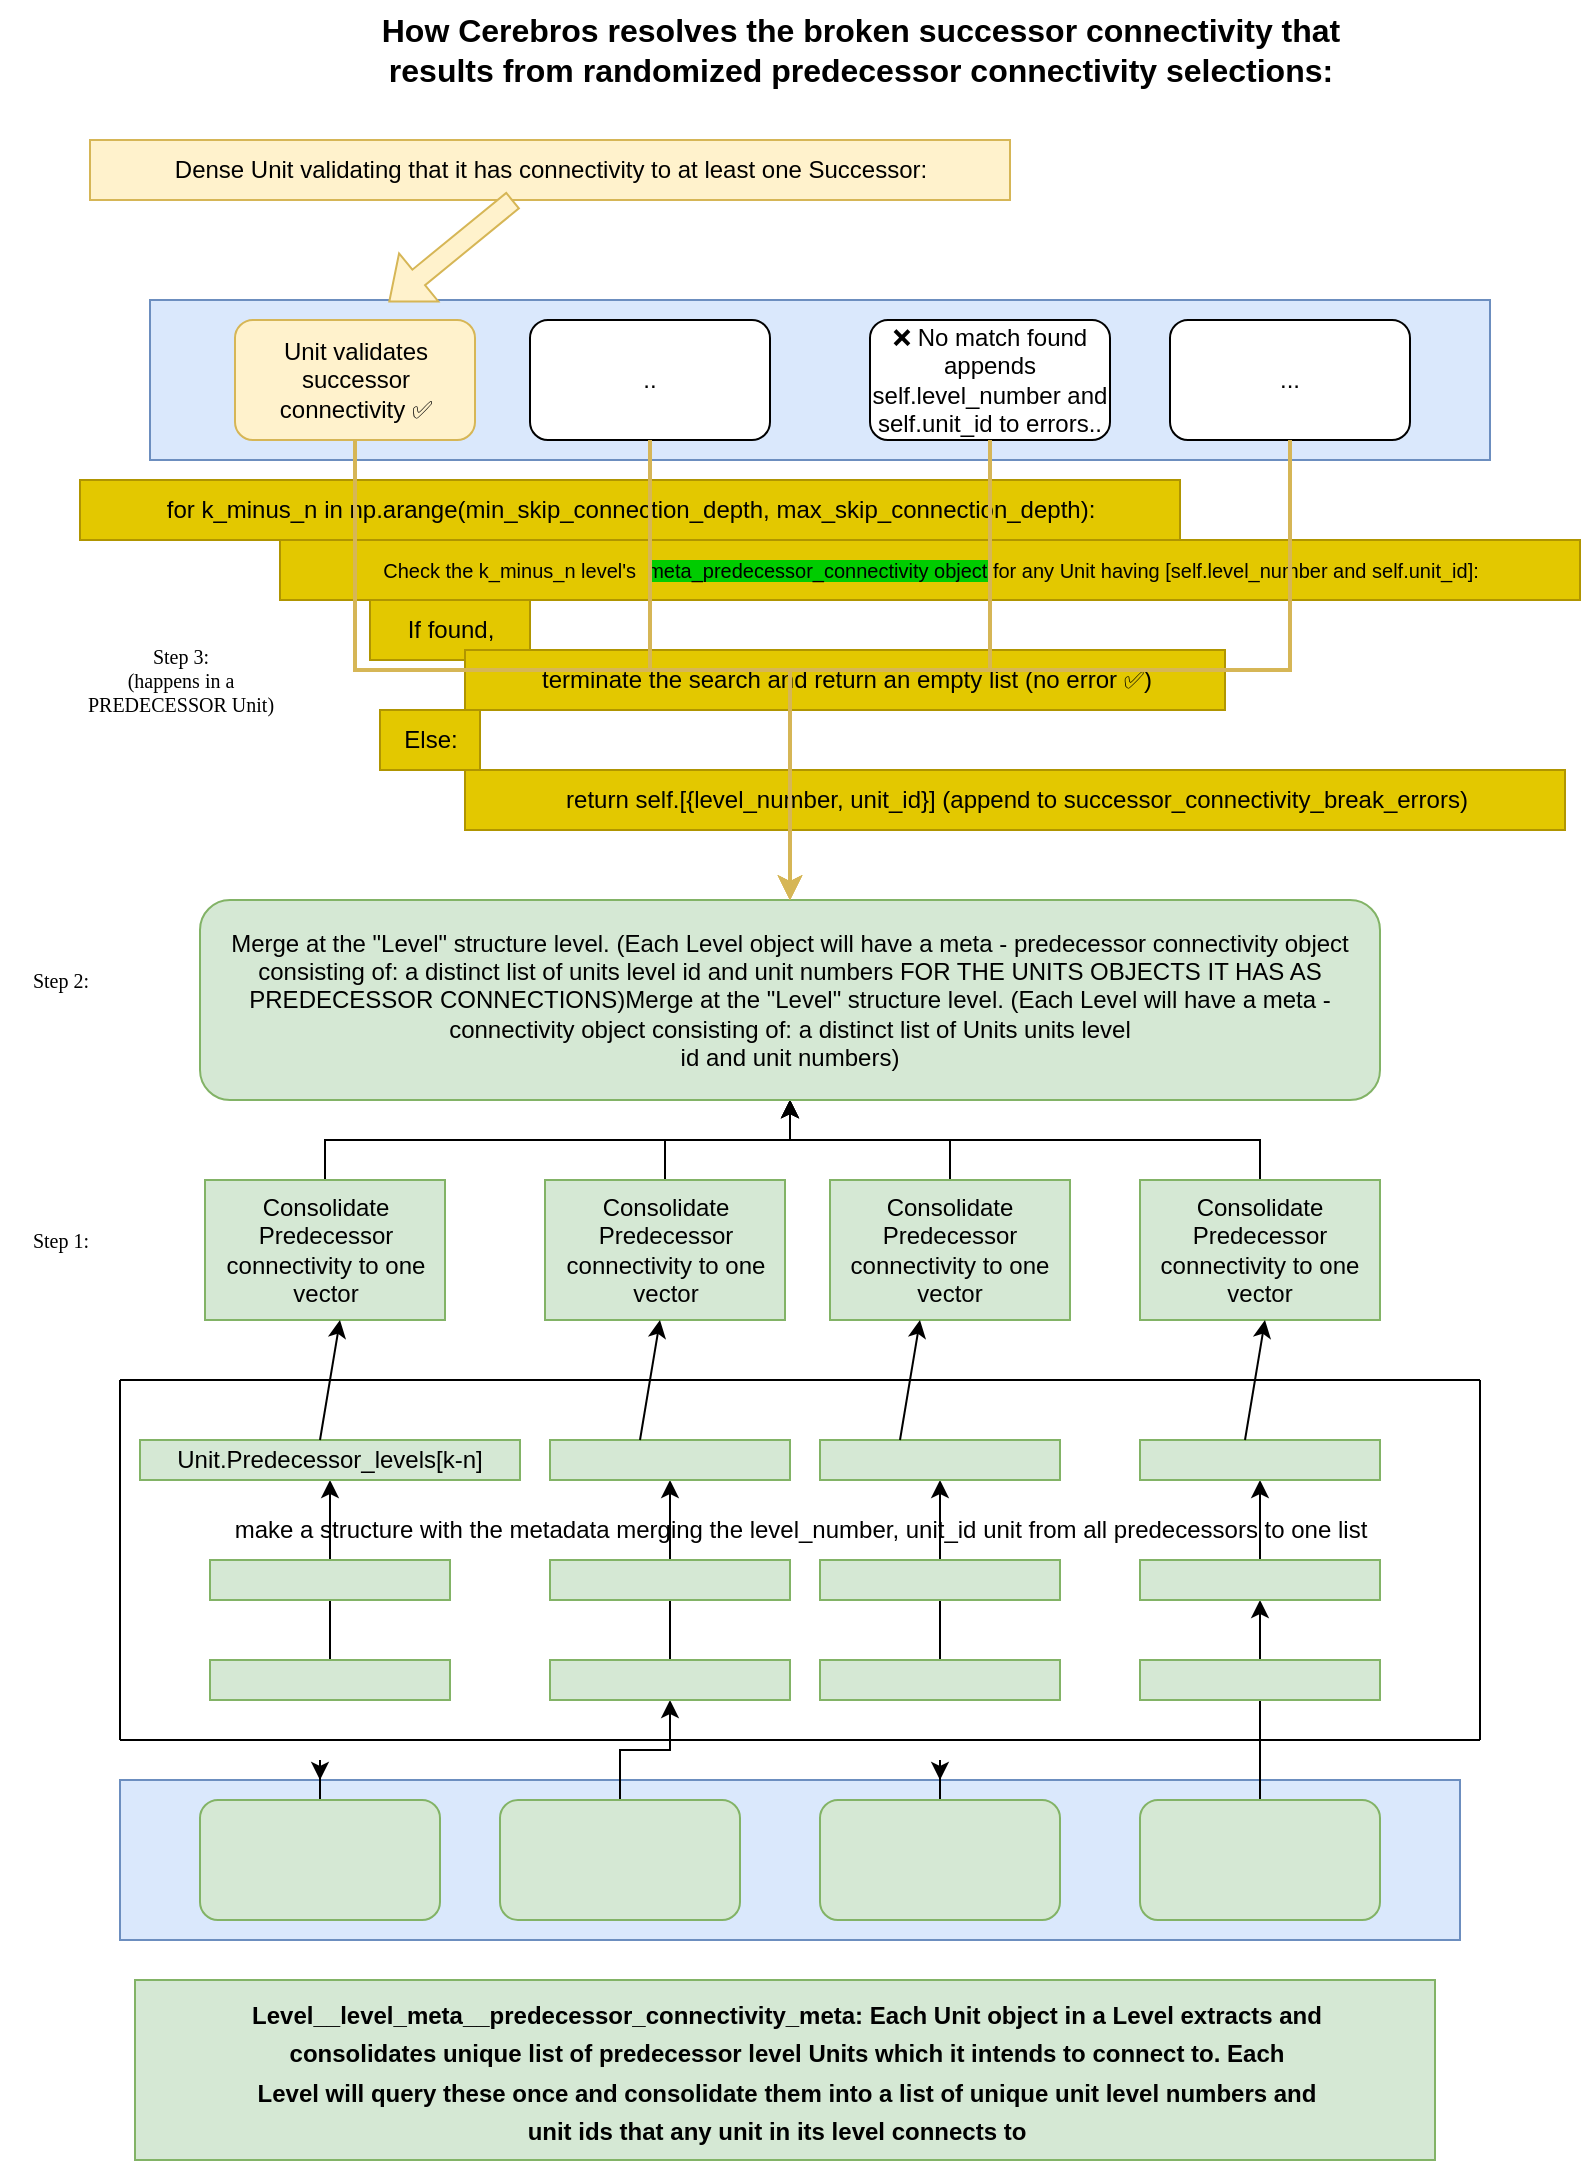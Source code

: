 <mxfile version="20.3.0" type="device"><diagram id="iVWgcNBE8Q5H1O_CwS8Y" name="Page-1"><mxGraphModel dx="1348" dy="793" grid="1" gridSize="10" guides="1" tooltips="1" connect="1" arrows="1" fold="1" page="1" pageScale="1" pageWidth="850" pageHeight="1100" math="0" shadow="0"><root><mxCell id="0"/><mxCell id="1" parent="0"/><mxCell id="fCkwYgbm_f8j2tKJbmMI-1" value="" style="rounded=0;whiteSpace=wrap;html=1;fillColor=#dae8fc;strokeColor=#6c8ebf;" vertex="1" parent="1"><mxGeometry x="70" y="900" width="670" height="80" as="geometry"/></mxCell><mxCell id="fCkwYgbm_f8j2tKJbmMI-26" style="edgeStyle=orthogonalEdgeStyle;rounded=0;orthogonalLoop=1;jettySize=auto;html=1;" edge="1" parent="1" source="fCkwYgbm_f8j2tKJbmMI-2"><mxGeometry relative="1" as="geometry"><mxPoint x="170" y="900" as="targetPoint"/></mxGeometry></mxCell><mxCell id="fCkwYgbm_f8j2tKJbmMI-2" value="" style="rounded=1;whiteSpace=wrap;html=1;fillColor=#d5e8d4;strokeColor=#82b366;" vertex="1" parent="1"><mxGeometry x="110" y="910" width="120" height="60" as="geometry"/></mxCell><mxCell id="fCkwYgbm_f8j2tKJbmMI-25" style="edgeStyle=orthogonalEdgeStyle;rounded=0;orthogonalLoop=1;jettySize=auto;html=1;entryX=0.5;entryY=1;entryDx=0;entryDy=0;" edge="1" parent="1" source="fCkwYgbm_f8j2tKJbmMI-3" target="fCkwYgbm_f8j2tKJbmMI-9"><mxGeometry relative="1" as="geometry"/></mxCell><mxCell id="fCkwYgbm_f8j2tKJbmMI-3" value="" style="rounded=1;whiteSpace=wrap;html=1;fillColor=#d5e8d4;strokeColor=#82b366;" vertex="1" parent="1"><mxGeometry x="260" y="910" width="120" height="60" as="geometry"/></mxCell><mxCell id="fCkwYgbm_f8j2tKJbmMI-29" style="edgeStyle=orthogonalEdgeStyle;rounded=0;orthogonalLoop=1;jettySize=auto;html=1;" edge="1" parent="1" source="fCkwYgbm_f8j2tKJbmMI-4"><mxGeometry relative="1" as="geometry"><mxPoint x="480" y="900" as="targetPoint"/></mxGeometry></mxCell><mxCell id="fCkwYgbm_f8j2tKJbmMI-4" value="" style="rounded=1;whiteSpace=wrap;html=1;fillColor=#d5e8d4;strokeColor=#82b366;" vertex="1" parent="1"><mxGeometry x="420" y="910" width="120" height="60" as="geometry"/></mxCell><mxCell id="fCkwYgbm_f8j2tKJbmMI-31" value="" style="edgeStyle=orthogonalEdgeStyle;rounded=0;orthogonalLoop=1;jettySize=auto;html=1;" edge="1" parent="1" source="fCkwYgbm_f8j2tKJbmMI-5" target="fCkwYgbm_f8j2tKJbmMI-15"><mxGeometry relative="1" as="geometry"/></mxCell><mxCell id="fCkwYgbm_f8j2tKJbmMI-5" value="" style="rounded=1;whiteSpace=wrap;html=1;fillColor=#d5e8d4;strokeColor=#82b366;" vertex="1" parent="1"><mxGeometry x="580" y="910" width="120" height="60" as="geometry"/></mxCell><mxCell id="fCkwYgbm_f8j2tKJbmMI-27" value="" style="edgeStyle=orthogonalEdgeStyle;rounded=0;orthogonalLoop=1;jettySize=auto;html=1;" edge="1" parent="1" source="fCkwYgbm_f8j2tKJbmMI-8" target="fCkwYgbm_f8j2tKJbmMI-16"><mxGeometry relative="1" as="geometry"/></mxCell><mxCell id="fCkwYgbm_f8j2tKJbmMI-8" value="" style="rounded=0;whiteSpace=wrap;html=1;fillColor=#d5e8d4;strokeColor=#82b366;" vertex="1" parent="1"><mxGeometry x="115" y="840" width="120" height="20" as="geometry"/></mxCell><mxCell id="fCkwYgbm_f8j2tKJbmMI-28" value="" style="edgeStyle=orthogonalEdgeStyle;rounded=0;orthogonalLoop=1;jettySize=auto;html=1;" edge="1" parent="1" source="fCkwYgbm_f8j2tKJbmMI-9" target="fCkwYgbm_f8j2tKJbmMI-17"><mxGeometry relative="1" as="geometry"/></mxCell><mxCell id="fCkwYgbm_f8j2tKJbmMI-9" value="" style="rounded=0;whiteSpace=wrap;html=1;fillColor=#d5e8d4;strokeColor=#82b366;" vertex="1" parent="1"><mxGeometry x="285" y="840" width="120" height="20" as="geometry"/></mxCell><mxCell id="fCkwYgbm_f8j2tKJbmMI-30" value="" style="edgeStyle=orthogonalEdgeStyle;rounded=0;orthogonalLoop=1;jettySize=auto;html=1;" edge="1" parent="1" source="fCkwYgbm_f8j2tKJbmMI-10" target="fCkwYgbm_f8j2tKJbmMI-18"><mxGeometry relative="1" as="geometry"/></mxCell><mxCell id="fCkwYgbm_f8j2tKJbmMI-10" value="" style="rounded=0;whiteSpace=wrap;html=1;fillColor=#d5e8d4;strokeColor=#82b366;" vertex="1" parent="1"><mxGeometry x="420" y="840" width="120" height="20" as="geometry"/></mxCell><mxCell id="fCkwYgbm_f8j2tKJbmMI-11" value="" style="rounded=0;whiteSpace=wrap;html=1;fillColor=#d5e8d4;strokeColor=#82b366;" vertex="1" parent="1"><mxGeometry x="580" y="840" width="120" height="20" as="geometry"/></mxCell><mxCell id="fCkwYgbm_f8j2tKJbmMI-12" value="" style="rounded=0;whiteSpace=wrap;html=1;fillColor=#d5e8d4;strokeColor=#82b366;" vertex="1" parent="1"><mxGeometry x="115" y="790" width="120" height="20" as="geometry"/></mxCell><mxCell id="fCkwYgbm_f8j2tKJbmMI-13" value="" style="rounded=0;whiteSpace=wrap;html=1;fillColor=#d5e8d4;strokeColor=#82b366;" vertex="1" parent="1"><mxGeometry x="285" y="790" width="120" height="20" as="geometry"/></mxCell><mxCell id="fCkwYgbm_f8j2tKJbmMI-14" value="" style="rounded=0;whiteSpace=wrap;html=1;fillColor=#d5e8d4;strokeColor=#82b366;" vertex="1" parent="1"><mxGeometry x="420" y="790" width="120" height="20" as="geometry"/></mxCell><mxCell id="fCkwYgbm_f8j2tKJbmMI-32" value="" style="edgeStyle=orthogonalEdgeStyle;rounded=0;orthogonalLoop=1;jettySize=auto;html=1;" edge="1" parent="1" source="fCkwYgbm_f8j2tKJbmMI-15" target="fCkwYgbm_f8j2tKJbmMI-19"><mxGeometry relative="1" as="geometry"/></mxCell><mxCell id="fCkwYgbm_f8j2tKJbmMI-15" value="" style="rounded=0;whiteSpace=wrap;html=1;fillColor=#d5e8d4;strokeColor=#82b366;" vertex="1" parent="1"><mxGeometry x="580" y="790" width="120" height="20" as="geometry"/></mxCell><mxCell id="fCkwYgbm_f8j2tKJbmMI-16" value="Unit.Predecessor_levels[k-n]" style="rounded=0;whiteSpace=wrap;html=1;fillColor=#d5e8d4;strokeColor=#82b366;" vertex="1" parent="1"><mxGeometry x="80" y="730" width="190" height="20" as="geometry"/></mxCell><mxCell id="fCkwYgbm_f8j2tKJbmMI-17" value="" style="rounded=0;whiteSpace=wrap;html=1;fillColor=#d5e8d4;strokeColor=#82b366;" vertex="1" parent="1"><mxGeometry x="285" y="730" width="120" height="20" as="geometry"/></mxCell><mxCell id="fCkwYgbm_f8j2tKJbmMI-18" value="" style="rounded=0;whiteSpace=wrap;html=1;fillColor=#d5e8d4;strokeColor=#82b366;" vertex="1" parent="1"><mxGeometry x="420" y="730" width="120" height="20" as="geometry"/></mxCell><mxCell id="fCkwYgbm_f8j2tKJbmMI-19" value="" style="rounded=0;whiteSpace=wrap;html=1;fillColor=#d5e8d4;strokeColor=#82b366;" vertex="1" parent="1"><mxGeometry x="580" y="730" width="120" height="20" as="geometry"/></mxCell><mxCell id="fCkwYgbm_f8j2tKJbmMI-61" value="" style="edgeStyle=orthogonalEdgeStyle;rounded=0;orthogonalLoop=1;jettySize=auto;html=1;fontFamily=Verdana;fontSize=11;" edge="1" parent="1" source="fCkwYgbm_f8j2tKJbmMI-20" target="fCkwYgbm_f8j2tKJbmMI-57"><mxGeometry relative="1" as="geometry"/></mxCell><mxCell id="fCkwYgbm_f8j2tKJbmMI-20" value="Consolidate Predecessor connectivity to one vector" style="rounded=0;whiteSpace=wrap;html=1;fillColor=#d5e8d4;strokeColor=#82b366;" vertex="1" parent="1"><mxGeometry x="112.5" y="600" width="120" height="70" as="geometry"/></mxCell><mxCell id="fCkwYgbm_f8j2tKJbmMI-62" value="" style="edgeStyle=orthogonalEdgeStyle;rounded=0;orthogonalLoop=1;jettySize=auto;html=1;fontFamily=Verdana;fontSize=11;" edge="1" parent="1" source="fCkwYgbm_f8j2tKJbmMI-21" target="fCkwYgbm_f8j2tKJbmMI-57"><mxGeometry relative="1" as="geometry"/></mxCell><mxCell id="fCkwYgbm_f8j2tKJbmMI-21" value="Consolidate Predecessor connectivity to one vector" style="rounded=0;whiteSpace=wrap;html=1;fillColor=#d5e8d4;strokeColor=#82b366;" vertex="1" parent="1"><mxGeometry x="282.5" y="600" width="120" height="70" as="geometry"/></mxCell><mxCell id="fCkwYgbm_f8j2tKJbmMI-63" value="" style="edgeStyle=orthogonalEdgeStyle;rounded=0;orthogonalLoop=1;jettySize=auto;html=1;fontFamily=Verdana;fontSize=11;" edge="1" parent="1" source="fCkwYgbm_f8j2tKJbmMI-22" target="fCkwYgbm_f8j2tKJbmMI-57"><mxGeometry relative="1" as="geometry"/></mxCell><mxCell id="fCkwYgbm_f8j2tKJbmMI-22" value="Consolidate Predecessor connectivity to one vector" style="rounded=0;whiteSpace=wrap;html=1;fillColor=#d5e8d4;strokeColor=#82b366;" vertex="1" parent="1"><mxGeometry x="425" y="600" width="120" height="70" as="geometry"/></mxCell><mxCell id="fCkwYgbm_f8j2tKJbmMI-64" value="" style="edgeStyle=orthogonalEdgeStyle;rounded=0;orthogonalLoop=1;jettySize=auto;html=1;fontFamily=Verdana;fontSize=11;" edge="1" parent="1" source="fCkwYgbm_f8j2tKJbmMI-23" target="fCkwYgbm_f8j2tKJbmMI-57"><mxGeometry relative="1" as="geometry"/></mxCell><mxCell id="fCkwYgbm_f8j2tKJbmMI-23" value="Consolidate Predecessor connectivity to one vector" style="rounded=0;whiteSpace=wrap;html=1;fillColor=#d5e8d4;strokeColor=#82b366;" vertex="1" parent="1"><mxGeometry x="580" y="600" width="120" height="70" as="geometry"/></mxCell><mxCell id="fCkwYgbm_f8j2tKJbmMI-33" value="" style="endArrow=none;html=1;rounded=0;" edge="1" parent="1"><mxGeometry width="50" height="50" relative="1" as="geometry"><mxPoint x="70" y="880" as="sourcePoint"/><mxPoint x="70" y="700" as="targetPoint"/></mxGeometry></mxCell><mxCell id="fCkwYgbm_f8j2tKJbmMI-34" value="" style="endArrow=none;html=1;rounded=0;" edge="1" parent="1"><mxGeometry width="50" height="50" relative="1" as="geometry"><mxPoint x="750" y="880" as="sourcePoint"/><mxPoint x="750" y="700" as="targetPoint"/></mxGeometry></mxCell><mxCell id="fCkwYgbm_f8j2tKJbmMI-35" value="" style="endArrow=none;html=1;rounded=0;" edge="1" parent="1"><mxGeometry width="50" height="50" relative="1" as="geometry"><mxPoint x="750" y="700" as="sourcePoint"/><mxPoint x="70" y="700" as="targetPoint"/></mxGeometry></mxCell><mxCell id="fCkwYgbm_f8j2tKJbmMI-36" value="" style="endArrow=none;html=1;rounded=0;" edge="1" parent="1"><mxGeometry width="50" height="50" relative="1" as="geometry"><mxPoint x="750" y="880" as="sourcePoint"/><mxPoint x="70" y="880" as="targetPoint"/></mxGeometry></mxCell><mxCell id="fCkwYgbm_f8j2tKJbmMI-37" value="" style="endArrow=classic;html=1;rounded=0;" edge="1" parent="1"><mxGeometry width="50" height="50" relative="1" as="geometry"><mxPoint x="170" y="730" as="sourcePoint"/><mxPoint x="180" y="670" as="targetPoint"/></mxGeometry></mxCell><mxCell id="fCkwYgbm_f8j2tKJbmMI-38" value="" style="endArrow=classic;html=1;rounded=0;" edge="1" parent="1"><mxGeometry width="50" height="50" relative="1" as="geometry"><mxPoint x="330" y="730" as="sourcePoint"/><mxPoint x="340" y="670" as="targetPoint"/></mxGeometry></mxCell><mxCell id="fCkwYgbm_f8j2tKJbmMI-39" value="" style="endArrow=classic;html=1;rounded=0;" edge="1" parent="1"><mxGeometry width="50" height="50" relative="1" as="geometry"><mxPoint x="460" y="730" as="sourcePoint"/><mxPoint x="470" y="670" as="targetPoint"/></mxGeometry></mxCell><mxCell id="fCkwYgbm_f8j2tKJbmMI-40" value="" style="endArrow=classic;html=1;rounded=0;" edge="1" parent="1"><mxGeometry width="50" height="50" relative="1" as="geometry"><mxPoint x="632.5" y="730" as="sourcePoint"/><mxPoint x="642.5" y="670" as="targetPoint"/></mxGeometry></mxCell><mxCell id="fCkwYgbm_f8j2tKJbmMI-42" value="" style="rounded=0;whiteSpace=wrap;html=1;fillColor=#dae8fc;strokeColor=#6c8ebf;" vertex="1" parent="1"><mxGeometry x="85" y="160" width="670" height="80" as="geometry"/></mxCell><mxCell id="fCkwYgbm_f8j2tKJbmMI-41" value="Unit validates successor connectivity &lt;span&gt;✅&lt;/span&gt;" style="rounded=1;whiteSpace=wrap;html=1;fillColor=#fff2cc;strokeColor=#d6b656;" vertex="1" parent="1"><mxGeometry x="127.5" y="170" width="120" height="60" as="geometry"/></mxCell><mxCell id="fCkwYgbm_f8j2tKJbmMI-43" value=".." style="rounded=1;whiteSpace=wrap;html=1;" vertex="1" parent="1"><mxGeometry x="275" y="170" width="120" height="60" as="geometry"/></mxCell><mxCell id="fCkwYgbm_f8j2tKJbmMI-44" value="&lt;div&gt;&lt;span class=&quot;ILfuVd&quot; lang=&quot;en&quot;&gt;&lt;span class=&quot;hgKElc&quot;&gt;❌ No match found&lt;/span&gt;&lt;/span&gt;&lt;/div&gt;&lt;div&gt;&lt;span class=&quot;ILfuVd&quot; lang=&quot;en&quot;&gt;&lt;span class=&quot;hgKElc&quot;&gt;appends self.level_number and self.unit_id to errors..&lt;br&gt;&lt;/span&gt;&lt;/span&gt;&lt;/div&gt;&lt;div&gt;&lt;span class=&quot;ILfuVd&quot; lang=&quot;en&quot;&gt;&lt;span class=&quot;hgKElc&quot;&gt;&lt;/span&gt;&lt;/span&gt;&lt;/div&gt;" style="rounded=1;whiteSpace=wrap;html=1;" vertex="1" parent="1"><mxGeometry x="445" y="170" width="120" height="60" as="geometry"/></mxCell><mxCell id="fCkwYgbm_f8j2tKJbmMI-45" value="..." style="rounded=1;whiteSpace=wrap;html=1;" vertex="1" parent="1"><mxGeometry x="595" y="170" width="120" height="60" as="geometry"/></mxCell><mxCell id="fCkwYgbm_f8j2tKJbmMI-46" value="Dense Unit validating that it has connectivity to at least one Successor:" style="text;html=1;align=center;verticalAlign=middle;resizable=0;points=[];autosize=1;strokeColor=#d6b656;fillColor=#fff2cc;" vertex="1" parent="1"><mxGeometry x="55" y="80" width="460" height="30" as="geometry"/></mxCell><mxCell id="fCkwYgbm_f8j2tKJbmMI-47" value="" style="shape=flexArrow;endArrow=classic;html=1;rounded=0;entryX=0.178;entryY=0.013;entryDx=0;entryDy=0;entryPerimeter=0;fillColor=#fff2cc;strokeColor=#d6b656;" edge="1" parent="1" source="fCkwYgbm_f8j2tKJbmMI-46" target="fCkwYgbm_f8j2tKJbmMI-42"><mxGeometry width="50" height="50" relative="1" as="geometry"><mxPoint x="415" y="210" as="sourcePoint"/><mxPoint x="395" y="150" as="targetPoint"/></mxGeometry></mxCell><mxCell id="fCkwYgbm_f8j2tKJbmMI-48" value="for k_minus_n in np.arange(min_skip_connection_depth, max_skip_connection_depth):" style="text;html=1;align=center;verticalAlign=middle;resizable=0;points=[];autosize=1;strokeColor=#B09500;fillColor=#e3c800;fontColor=#000000;" vertex="1" parent="1"><mxGeometry x="50" y="250" width="550" height="30" as="geometry"/></mxCell><mxCell id="fCkwYgbm_f8j2tKJbmMI-49" value="&lt;font style=&quot;font-size: 10px;&quot;&gt;Check the k_minus_n level's&amp;nbsp; &lt;span style=&quot;background-color: rgb(0, 204, 0);&quot;&gt;meta_predecessor_connectivity object&lt;/span&gt; for any Unit having [self.level_number and self.unit_id]:&lt;/font&gt;" style="text;html=1;align=center;verticalAlign=middle;resizable=0;points=[];autosize=1;strokeColor=#B09500;fillColor=#e3c800;fontColor=#000000;" vertex="1" parent="1"><mxGeometry x="150" y="280" width="650" height="30" as="geometry"/></mxCell><mxCell id="fCkwYgbm_f8j2tKJbmMI-50" value="If found, " style="text;html=1;align=center;verticalAlign=middle;resizable=0;points=[];autosize=1;strokeColor=#B09500;fillColor=#e3c800;fontColor=#000000;" vertex="1" parent="1"><mxGeometry x="195" y="310" width="80" height="30" as="geometry"/></mxCell><mxCell id="fCkwYgbm_f8j2tKJbmMI-53" value="terminate the search and return an empty list (no error &lt;span&gt;✅&lt;/span&gt;)" style="text;html=1;align=center;verticalAlign=middle;resizable=0;points=[];autosize=1;strokeColor=#B09500;fillColor=#e3c800;fontColor=#000000;" vertex="1" parent="1"><mxGeometry x="242.5" y="335" width="380" height="30" as="geometry"/></mxCell><mxCell id="fCkwYgbm_f8j2tKJbmMI-54" value="Else:" style="text;html=1;align=center;verticalAlign=middle;resizable=0;points=[];autosize=1;strokeColor=#B09500;fillColor=#e3c800;fontColor=#000000;" vertex="1" parent="1"><mxGeometry x="200" y="365" width="50" height="30" as="geometry"/></mxCell><mxCell id="fCkwYgbm_f8j2tKJbmMI-55" value="return self.[{level_number, unit_id}] (append to successor_connectivity_break_errors)" style="text;html=1;align=center;verticalAlign=middle;resizable=0;points=[];autosize=1;strokeColor=#B09500;fillColor=#e3c800;fontColor=#000000;" vertex="1" parent="1"><mxGeometry x="242.5" y="395" width="550" height="30" as="geometry"/></mxCell><mxCell id="fCkwYgbm_f8j2tKJbmMI-56" value="make a structure with the metadata merging the level_number, unit_id unit from all predecessors to one list " style="text;html=1;align=center;verticalAlign=middle;resizable=0;points=[];autosize=1;strokeColor=none;fillColor=none;" vertex="1" parent="1"><mxGeometry x="70" y="760" width="680" height="30" as="geometry"/></mxCell><mxCell id="fCkwYgbm_f8j2tKJbmMI-57" value="Merge at the &quot;Level&quot; structure level. (Each Level object will have a meta - predecessor connectivity object consisting of: a distinct list of units level id and unit numbers FOR THE UNITS OBJECTS IT HAS AS PREDECESSOR CONNECTIONS)Merge at the &quot;Level&quot; structure level. (Each Level will have a meta - &lt;br/&gt;connectivity object consisting of: a distinct list of Units units level &lt;br/&gt;id and unit numbers)" style="rounded=1;whiteSpace=wrap;html=1;fillColor=#d5e8d4;strokeColor=#82b366;" vertex="1" parent="1"><mxGeometry x="110" y="460" width="590" height="100" as="geometry"/></mxCell><mxCell id="fCkwYgbm_f8j2tKJbmMI-58" value="&lt;div&gt;&lt;b&gt;&lt;font style=&quot;font-size: 16px;&quot;&gt;How Cerebros resolves the broken successor connectivity that &lt;br&gt;&lt;/font&gt;&lt;/b&gt;&lt;/div&gt;&lt;div&gt;&lt;b&gt;&lt;font style=&quot;font-size: 16px;&quot;&gt;results from randomized predecessor connectivity selections:&lt;/font&gt;&lt;/b&gt;&lt;/div&gt;" style="text;html=1;align=center;verticalAlign=middle;resizable=0;points=[];autosize=1;strokeColor=none;fillColor=none;" vertex="1" parent="1"><mxGeometry x="150" y="10" width="580" height="50" as="geometry"/></mxCell><mxCell id="fCkwYgbm_f8j2tKJbmMI-59" value="&lt;div style=&quot;&quot;&gt;&lt;font style=&quot;font-size: 12px;&quot;&gt;&lt;b&gt;Level__level_meta__predecessor_connectivity_meta: Each Unit object in a Level extracts and&lt;/b&gt;&lt;/font&gt;&lt;/div&gt;&lt;div style=&quot;&quot;&gt;&lt;font style=&quot;font-size: 12px;&quot;&gt;&lt;b&gt;consolidates unique list of predecessor level Units which it intends to connect to. Each &lt;br&gt;&lt;/b&gt;&lt;/font&gt;&lt;/div&gt;&lt;div style=&quot;&quot;&gt;&lt;font style=&quot;font-size: 12px;&quot;&gt;&lt;b&gt;Level will query these once and consolidate them into a list of unique unit level numbers and&lt;/b&gt;&lt;/font&gt;&lt;/div&gt;&lt;div style=&quot;&quot;&gt;&lt;font style=&quot;font-size: 12px;&quot;&gt;&lt;b&gt;unit ids that any unit in its level connects to&amp;nbsp; &amp;nbsp; &lt;/b&gt;&lt;/font&gt;&lt;/div&gt;" style="text;html=1;align=center;verticalAlign=middle;resizable=0;points=[];autosize=1;strokeColor=#82b366;fillColor=#d5e8d4;fontSize=16;" vertex="1" parent="1"><mxGeometry x="77.5" y="1000" width="650" height="90" as="geometry"/></mxCell><mxCell id="fCkwYgbm_f8j2tKJbmMI-65" style="edgeStyle=orthogonalEdgeStyle;rounded=0;orthogonalLoop=1;jettySize=auto;html=1;entryX=0.5;entryY=0;entryDx=0;entryDy=0;fontFamily=Verdana;fontSize=11;fillColor=#fff2cc;strokeColor=#d6b656;strokeWidth=2;" edge="1" parent="1" source="fCkwYgbm_f8j2tKJbmMI-41" target="fCkwYgbm_f8j2tKJbmMI-57"><mxGeometry relative="1" as="geometry"/></mxCell><mxCell id="fCkwYgbm_f8j2tKJbmMI-66" style="edgeStyle=orthogonalEdgeStyle;rounded=0;orthogonalLoop=1;jettySize=auto;html=1;fontFamily=Verdana;fontSize=11;fillColor=#fff2cc;strokeColor=#d6b656;strokeWidth=2;" edge="1" parent="1" source="fCkwYgbm_f8j2tKJbmMI-43" target="fCkwYgbm_f8j2tKJbmMI-57"><mxGeometry relative="1" as="geometry"/></mxCell><mxCell id="fCkwYgbm_f8j2tKJbmMI-67" style="edgeStyle=orthogonalEdgeStyle;rounded=0;orthogonalLoop=1;jettySize=auto;html=1;entryX=0.5;entryY=0;entryDx=0;entryDy=0;fontFamily=Verdana;fontSize=11;fillColor=#fff2cc;strokeColor=#d6b656;strokeWidth=2;" edge="1" parent="1" source="fCkwYgbm_f8j2tKJbmMI-44" target="fCkwYgbm_f8j2tKJbmMI-57"><mxGeometry relative="1" as="geometry"/></mxCell><mxCell id="fCkwYgbm_f8j2tKJbmMI-68" style="edgeStyle=orthogonalEdgeStyle;rounded=0;orthogonalLoop=1;jettySize=auto;html=1;entryX=0.5;entryY=0;entryDx=0;entryDy=0;fontFamily=Verdana;fontSize=11;fillColor=#fff2cc;strokeColor=#d6b656;strokeWidth=2;" edge="1" parent="1" source="fCkwYgbm_f8j2tKJbmMI-45" target="fCkwYgbm_f8j2tKJbmMI-57"><mxGeometry relative="1" as="geometry"/></mxCell><mxCell id="fCkwYgbm_f8j2tKJbmMI-72" value="Step 1:" style="text;html=1;align=center;verticalAlign=middle;resizable=0;points=[];autosize=1;strokeColor=none;fillColor=none;fontSize=10;fontFamily=Verdana;" vertex="1" parent="1"><mxGeometry x="10" y="615" width="60" height="30" as="geometry"/></mxCell><mxCell id="fCkwYgbm_f8j2tKJbmMI-73" value="Step 2:" style="text;html=1;align=center;verticalAlign=middle;resizable=0;points=[];autosize=1;strokeColor=none;fillColor=none;fontSize=10;fontFamily=Verdana;" vertex="1" parent="1"><mxGeometry x="10" y="485" width="60" height="30" as="geometry"/></mxCell><mxCell id="fCkwYgbm_f8j2tKJbmMI-74" value="&lt;div&gt;Step 3: &lt;br&gt;&lt;/div&gt;&lt;div&gt;(happens in a &lt;br&gt;&lt;/div&gt;&lt;div&gt;PREDECESSOR Unit)&lt;/div&gt;" style="text;html=1;align=center;verticalAlign=middle;resizable=0;points=[];autosize=1;strokeColor=none;fillColor=none;fontSize=10;fontFamily=Verdana;" vertex="1" parent="1"><mxGeometry x="35" y="325" width="130" height="50" as="geometry"/></mxCell></root></mxGraphModel></diagram></mxfile>